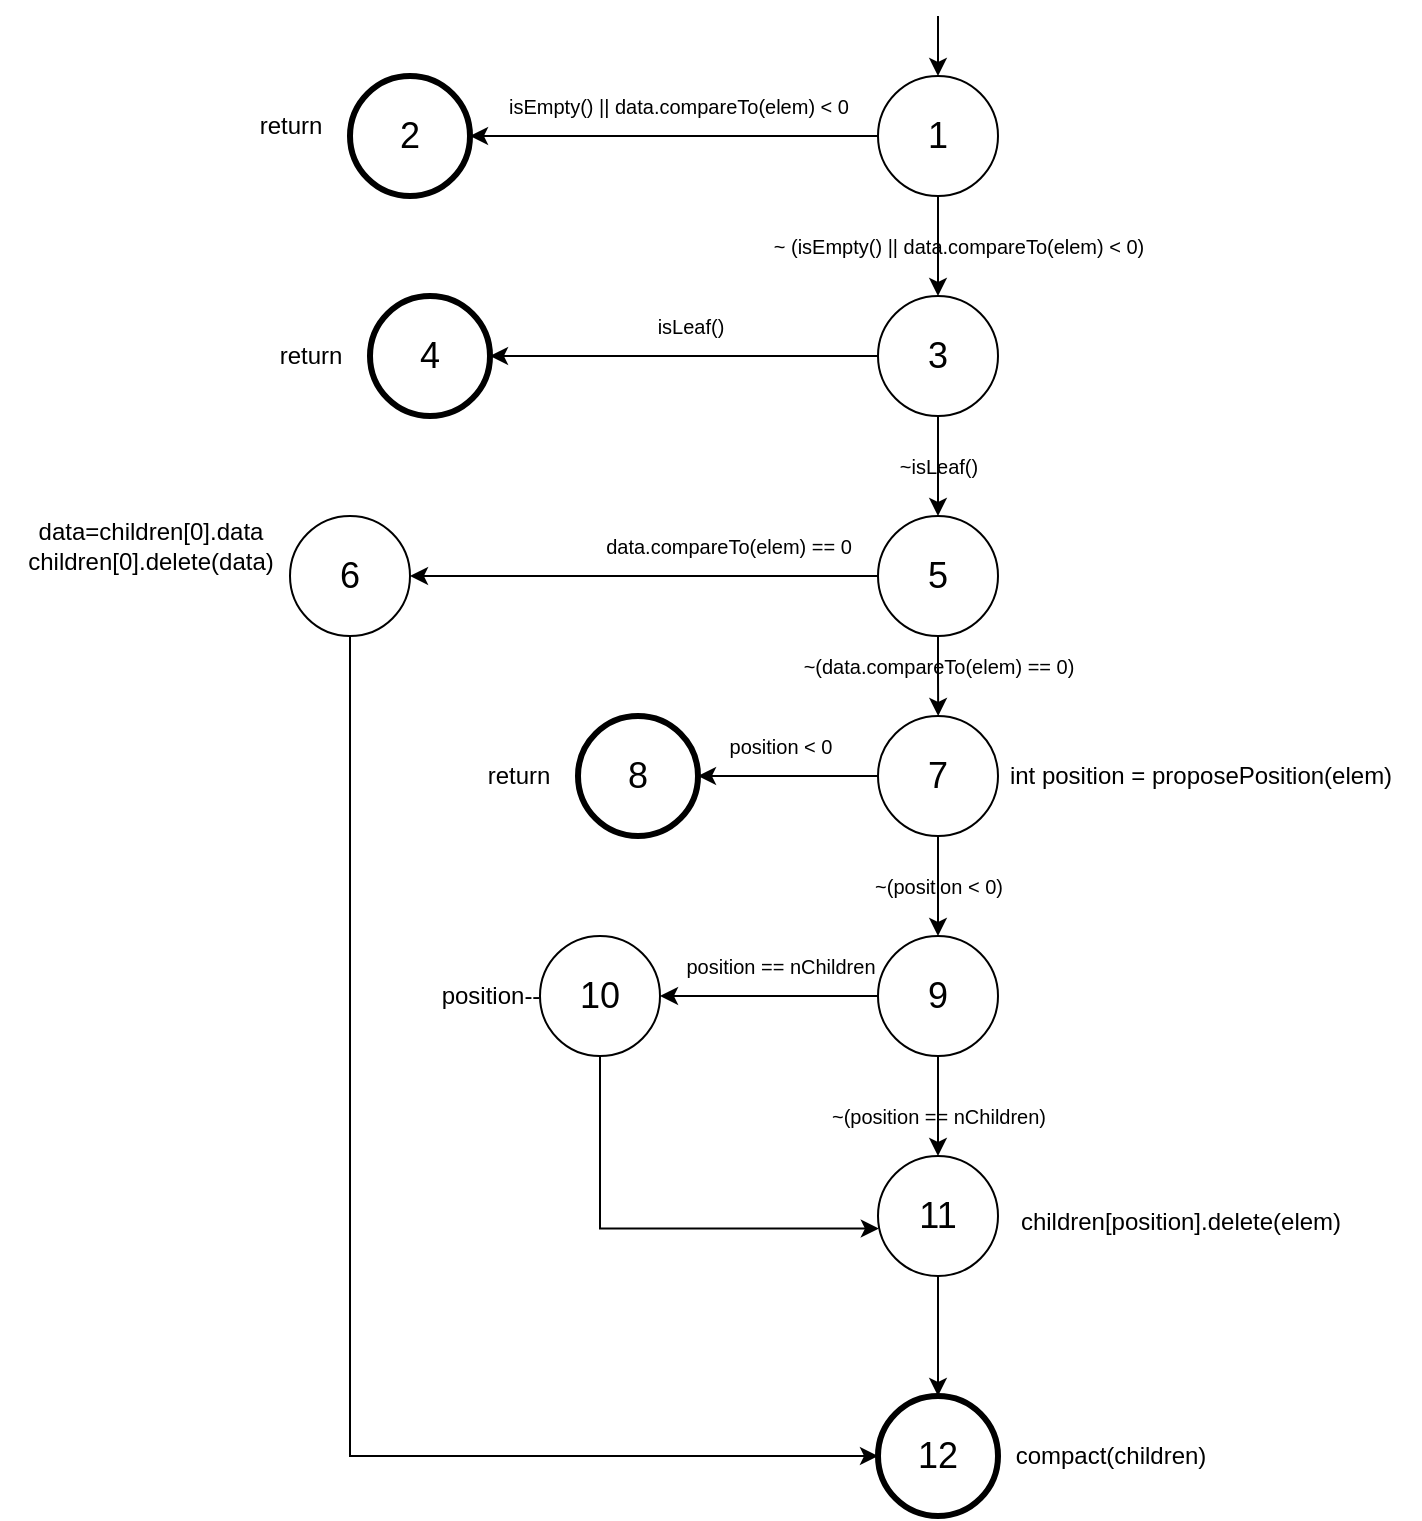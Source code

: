 <mxfile version="24.2.1" type="device">
  <diagram name="Página-1" id="wloXiehY2cg9V0MK5eM6">
    <mxGraphModel dx="472" dy="770" grid="1" gridSize="10" guides="1" tooltips="1" connect="1" arrows="1" fold="1" page="1" pageScale="1" pageWidth="827" pageHeight="1169" math="0" shadow="0">
      <root>
        <mxCell id="0" />
        <mxCell id="1" parent="0" />
        <mxCell id="k0Mtcrx5Jlp9DSkXlw2T-3" style="edgeStyle=orthogonalEdgeStyle;rounded=0;orthogonalLoop=1;jettySize=auto;html=1;exitX=0;exitY=0.5;exitDx=0;exitDy=0;entryX=1;entryY=0.5;entryDx=0;entryDy=0;" parent="1" source="k0Mtcrx5Jlp9DSkXlw2T-1" target="k0Mtcrx5Jlp9DSkXlw2T-4" edge="1">
          <mxGeometry relative="1" as="geometry">
            <mxPoint x="290" y="110.069" as="targetPoint" />
          </mxGeometry>
        </mxCell>
        <mxCell id="k0Mtcrx5Jlp9DSkXlw2T-8" style="edgeStyle=orthogonalEdgeStyle;rounded=0;orthogonalLoop=1;jettySize=auto;html=1;entryX=0.5;entryY=0;entryDx=0;entryDy=0;" parent="1" source="k0Mtcrx5Jlp9DSkXlw2T-1" target="k0Mtcrx5Jlp9DSkXlw2T-7" edge="1">
          <mxGeometry relative="1" as="geometry" />
        </mxCell>
        <mxCell id="k0Mtcrx5Jlp9DSkXlw2T-1" value="&lt;font style=&quot;font-size: 18px;&quot;&gt;1&lt;/font&gt;" style="ellipse;whiteSpace=wrap;html=1;aspect=fixed;" parent="1" vertex="1">
          <mxGeometry x="444" y="80" width="60" height="60" as="geometry" />
        </mxCell>
        <mxCell id="k0Mtcrx5Jlp9DSkXlw2T-2" value="" style="endArrow=classic;html=1;rounded=0;entryX=0.5;entryY=0;entryDx=0;entryDy=0;" parent="1" target="k0Mtcrx5Jlp9DSkXlw2T-1" edge="1">
          <mxGeometry width="50" height="50" relative="1" as="geometry">
            <mxPoint x="474" y="50" as="sourcePoint" />
            <mxPoint x="520" as="targetPoint" />
          </mxGeometry>
        </mxCell>
        <mxCell id="k0Mtcrx5Jlp9DSkXlw2T-4" value="&lt;font style=&quot;font-size: 18px;&quot;&gt;2&lt;/font&gt;" style="ellipse;whiteSpace=wrap;html=1;aspect=fixed;strokeWidth=3;" parent="1" vertex="1">
          <mxGeometry x="180" y="80" width="60" height="60" as="geometry" />
        </mxCell>
        <mxCell id="k0Mtcrx5Jlp9DSkXlw2T-5" value="isEmpty() || data.compareTo(elem) &amp;lt; 0" style="text;html=1;align=center;verticalAlign=middle;resizable=0;points=[];autosize=1;strokeColor=none;fillColor=none;fontSize=10;" parent="1" vertex="1">
          <mxGeometry x="244" y="80" width="200" height="30" as="geometry" />
        </mxCell>
        <mxCell id="k0Mtcrx5Jlp9DSkXlw2T-6" value="return" style="text;html=1;align=center;verticalAlign=middle;resizable=0;points=[];autosize=1;strokeColor=none;fillColor=none;" parent="1" vertex="1">
          <mxGeometry x="120" y="90" width="60" height="30" as="geometry" />
        </mxCell>
        <mxCell id="k0Mtcrx5Jlp9DSkXlw2T-11" style="edgeStyle=orthogonalEdgeStyle;rounded=0;orthogonalLoop=1;jettySize=auto;html=1;entryX=1;entryY=0.5;entryDx=0;entryDy=0;" parent="1" source="k0Mtcrx5Jlp9DSkXlw2T-7" target="k0Mtcrx5Jlp9DSkXlw2T-10" edge="1">
          <mxGeometry relative="1" as="geometry" />
        </mxCell>
        <mxCell id="k0Mtcrx5Jlp9DSkXlw2T-15" style="edgeStyle=orthogonalEdgeStyle;rounded=0;orthogonalLoop=1;jettySize=auto;html=1;exitX=0.5;exitY=1;exitDx=0;exitDy=0;entryX=0.5;entryY=0;entryDx=0;entryDy=0;" parent="1" source="k0Mtcrx5Jlp9DSkXlw2T-7" target="k0Mtcrx5Jlp9DSkXlw2T-14" edge="1">
          <mxGeometry relative="1" as="geometry" />
        </mxCell>
        <mxCell id="k0Mtcrx5Jlp9DSkXlw2T-7" value="&lt;div&gt;&lt;span style=&quot;font-size: 18px;&quot;&gt;3&lt;/span&gt;&lt;/div&gt;" style="ellipse;whiteSpace=wrap;html=1;aspect=fixed;" parent="1" vertex="1">
          <mxGeometry x="444" y="190" width="60" height="60" as="geometry" />
        </mxCell>
        <mxCell id="k0Mtcrx5Jlp9DSkXlw2T-9" value="~ (isEmpty() || data.compareTo(elem) &amp;lt; 0)" style="text;html=1;align=center;verticalAlign=middle;resizable=0;points=[];autosize=1;strokeColor=none;fillColor=none;fontSize=10;" parent="1" vertex="1">
          <mxGeometry x="374" y="150" width="220" height="30" as="geometry" />
        </mxCell>
        <mxCell id="k0Mtcrx5Jlp9DSkXlw2T-10" value="&lt;font style=&quot;font-size: 18px;&quot;&gt;4&lt;/font&gt;" style="ellipse;whiteSpace=wrap;html=1;aspect=fixed;strokeWidth=3;" parent="1" vertex="1">
          <mxGeometry x="190" y="190" width="60" height="60" as="geometry" />
        </mxCell>
        <mxCell id="k0Mtcrx5Jlp9DSkXlw2T-12" value="isLeaf()" style="text;html=1;align=center;verticalAlign=middle;resizable=0;points=[];autosize=1;strokeColor=none;fillColor=none;fontSize=10;" parent="1" vertex="1">
          <mxGeometry x="320" y="190" width="60" height="30" as="geometry" />
        </mxCell>
        <mxCell id="k0Mtcrx5Jlp9DSkXlw2T-13" value="return" style="text;html=1;align=center;verticalAlign=middle;resizable=0;points=[];autosize=1;strokeColor=none;fillColor=none;" parent="1" vertex="1">
          <mxGeometry x="130" y="205" width="60" height="30" as="geometry" />
        </mxCell>
        <mxCell id="k0Mtcrx5Jlp9DSkXlw2T-18" style="edgeStyle=orthogonalEdgeStyle;rounded=0;orthogonalLoop=1;jettySize=auto;html=1;exitX=0;exitY=0.5;exitDx=0;exitDy=0;entryX=1;entryY=0.5;entryDx=0;entryDy=0;" parent="1" source="k0Mtcrx5Jlp9DSkXlw2T-14" target="k0Mtcrx5Jlp9DSkXlw2T-17" edge="1">
          <mxGeometry relative="1" as="geometry" />
        </mxCell>
        <mxCell id="k0Mtcrx5Jlp9DSkXlw2T-21" style="edgeStyle=orthogonalEdgeStyle;rounded=0;orthogonalLoop=1;jettySize=auto;html=1;exitX=0.5;exitY=1;exitDx=0;exitDy=0;" parent="1" source="k0Mtcrx5Jlp9DSkXlw2T-14" edge="1">
          <mxGeometry relative="1" as="geometry">
            <mxPoint x="474.103" y="400.0" as="targetPoint" />
          </mxGeometry>
        </mxCell>
        <mxCell id="k0Mtcrx5Jlp9DSkXlw2T-14" value="&lt;div&gt;&lt;span style=&quot;font-size: 18px;&quot;&gt;5&lt;/span&gt;&lt;/div&gt;" style="ellipse;whiteSpace=wrap;html=1;aspect=fixed;" parent="1" vertex="1">
          <mxGeometry x="444" y="300" width="60" height="60" as="geometry" />
        </mxCell>
        <mxCell id="k0Mtcrx5Jlp9DSkXlw2T-16" value="~isLeaf()" style="text;html=1;align=center;verticalAlign=middle;resizable=0;points=[];autosize=1;strokeColor=none;fillColor=none;fontSize=10;" parent="1" vertex="1">
          <mxGeometry x="444" y="260" width="60" height="30" as="geometry" />
        </mxCell>
        <mxCell id="k0Mtcrx5Jlp9DSkXlw2T-51" style="edgeStyle=orthogonalEdgeStyle;rounded=0;orthogonalLoop=1;jettySize=auto;html=1;entryX=0;entryY=0.5;entryDx=0;entryDy=0;" parent="1" source="k0Mtcrx5Jlp9DSkXlw2T-17" target="k0Mtcrx5Jlp9DSkXlw2T-44" edge="1">
          <mxGeometry relative="1" as="geometry">
            <Array as="points">
              <mxPoint x="180" y="770" />
            </Array>
          </mxGeometry>
        </mxCell>
        <mxCell id="k0Mtcrx5Jlp9DSkXlw2T-17" value="&lt;div&gt;&lt;span style=&quot;font-size: 18px;&quot;&gt;6&lt;/span&gt;&lt;/div&gt;" style="ellipse;whiteSpace=wrap;html=1;aspect=fixed;" parent="1" vertex="1">
          <mxGeometry x="150" y="300" width="60" height="60" as="geometry" />
        </mxCell>
        <mxCell id="k0Mtcrx5Jlp9DSkXlw2T-19" value="data.compareTo(elem) == 0" style="text;html=1;align=center;verticalAlign=middle;resizable=0;points=[];autosize=1;strokeColor=none;fillColor=none;fontSize=10;" parent="1" vertex="1">
          <mxGeometry x="294" y="300" width="150" height="30" as="geometry" />
        </mxCell>
        <mxCell id="k0Mtcrx5Jlp9DSkXlw2T-20" value="data=children[0].data&lt;div&gt;children[0].delete(data)&lt;/div&gt;" style="text;html=1;align=center;verticalAlign=middle;resizable=0;points=[];autosize=1;strokeColor=none;fillColor=none;" parent="1" vertex="1">
          <mxGeometry x="5" y="295" width="150" height="40" as="geometry" />
        </mxCell>
        <mxCell id="k0Mtcrx5Jlp9DSkXlw2T-26" style="edgeStyle=orthogonalEdgeStyle;rounded=0;orthogonalLoop=1;jettySize=auto;html=1;entryX=1;entryY=0.5;entryDx=0;entryDy=0;" parent="1" source="k0Mtcrx5Jlp9DSkXlw2T-22" target="k0Mtcrx5Jlp9DSkXlw2T-25" edge="1">
          <mxGeometry relative="1" as="geometry" />
        </mxCell>
        <mxCell id="k0Mtcrx5Jlp9DSkXlw2T-30" style="edgeStyle=orthogonalEdgeStyle;rounded=0;orthogonalLoop=1;jettySize=auto;html=1;exitX=0.5;exitY=1;exitDx=0;exitDy=0;entryX=0.5;entryY=0;entryDx=0;entryDy=0;" parent="1" source="k0Mtcrx5Jlp9DSkXlw2T-22" target="k0Mtcrx5Jlp9DSkXlw2T-29" edge="1">
          <mxGeometry relative="1" as="geometry" />
        </mxCell>
        <mxCell id="k0Mtcrx5Jlp9DSkXlw2T-22" value="&lt;div&gt;&lt;span style=&quot;font-size: 18px;&quot;&gt;7&lt;/span&gt;&lt;/div&gt;" style="ellipse;whiteSpace=wrap;html=1;aspect=fixed;" parent="1" vertex="1">
          <mxGeometry x="444" y="400" width="60" height="60" as="geometry" />
        </mxCell>
        <mxCell id="k0Mtcrx5Jlp9DSkXlw2T-23" value="~(data.compareTo(elem) == 0)" style="text;html=1;align=center;verticalAlign=middle;resizable=0;points=[];autosize=1;strokeColor=none;fillColor=none;fontSize=10;" parent="1" vertex="1">
          <mxGeometry x="389" y="360" width="170" height="30" as="geometry" />
        </mxCell>
        <mxCell id="k0Mtcrx5Jlp9DSkXlw2T-24" value="int position = proposePosition(elem)" style="text;html=1;align=center;verticalAlign=middle;resizable=0;points=[];autosize=1;strokeColor=none;fillColor=none;fontSize=12;" parent="1" vertex="1">
          <mxGeometry x="495" y="415" width="220" height="30" as="geometry" />
        </mxCell>
        <mxCell id="k0Mtcrx5Jlp9DSkXlw2T-25" value="&lt;div&gt;&lt;span style=&quot;font-size: 18px;&quot;&gt;8&lt;/span&gt;&lt;/div&gt;" style="ellipse;whiteSpace=wrap;html=1;aspect=fixed;strokeWidth=3;" parent="1" vertex="1">
          <mxGeometry x="294" y="400" width="60" height="60" as="geometry" />
        </mxCell>
        <mxCell id="k0Mtcrx5Jlp9DSkXlw2T-27" value="position &amp;lt; 0" style="text;html=1;align=center;verticalAlign=middle;resizable=0;points=[];autosize=1;strokeColor=none;fillColor=none;fontSize=10;" parent="1" vertex="1">
          <mxGeometry x="355" y="400" width="80" height="30" as="geometry" />
        </mxCell>
        <mxCell id="k0Mtcrx5Jlp9DSkXlw2T-28" value="return" style="text;html=1;align=center;verticalAlign=middle;resizable=0;points=[];autosize=1;strokeColor=none;fillColor=none;" parent="1" vertex="1">
          <mxGeometry x="234" y="415" width="60" height="30" as="geometry" />
        </mxCell>
        <mxCell id="k0Mtcrx5Jlp9DSkXlw2T-34" style="edgeStyle=orthogonalEdgeStyle;rounded=0;orthogonalLoop=1;jettySize=auto;html=1;" parent="1" source="k0Mtcrx5Jlp9DSkXlw2T-29" target="k0Mtcrx5Jlp9DSkXlw2T-33" edge="1">
          <mxGeometry relative="1" as="geometry" />
        </mxCell>
        <mxCell id="k0Mtcrx5Jlp9DSkXlw2T-38" style="edgeStyle=orthogonalEdgeStyle;rounded=0;orthogonalLoop=1;jettySize=auto;html=1;entryX=0.5;entryY=0;entryDx=0;entryDy=0;" parent="1" source="k0Mtcrx5Jlp9DSkXlw2T-29" target="k0Mtcrx5Jlp9DSkXlw2T-37" edge="1">
          <mxGeometry relative="1" as="geometry" />
        </mxCell>
        <mxCell id="k0Mtcrx5Jlp9DSkXlw2T-29" value="&lt;span style=&quot;font-size: 18px;&quot;&gt;9&lt;/span&gt;" style="ellipse;whiteSpace=wrap;html=1;aspect=fixed;" parent="1" vertex="1">
          <mxGeometry x="444" y="510" width="60" height="60" as="geometry" />
        </mxCell>
        <mxCell id="k0Mtcrx5Jlp9DSkXlw2T-31" value="~(position &amp;lt; 0)" style="text;html=1;align=center;verticalAlign=middle;resizable=0;points=[];autosize=1;strokeColor=none;fillColor=none;fontSize=10;" parent="1" vertex="1">
          <mxGeometry x="429" y="470" width="90" height="30" as="geometry" />
        </mxCell>
        <mxCell id="k0Mtcrx5Jlp9DSkXlw2T-33" value="&lt;span style=&quot;font-size: 18px;&quot;&gt;10&lt;/span&gt;" style="ellipse;whiteSpace=wrap;html=1;aspect=fixed;" parent="1" vertex="1">
          <mxGeometry x="275" y="510" width="60" height="60" as="geometry" />
        </mxCell>
        <mxCell id="k0Mtcrx5Jlp9DSkXlw2T-35" value="position == nChildren" style="text;html=1;align=center;verticalAlign=middle;resizable=0;points=[];autosize=1;strokeColor=none;fillColor=none;fontSize=10;" parent="1" vertex="1">
          <mxGeometry x="335" y="510" width="120" height="30" as="geometry" />
        </mxCell>
        <mxCell id="k0Mtcrx5Jlp9DSkXlw2T-36" value="position--" style="text;html=1;align=center;verticalAlign=middle;resizable=0;points=[];autosize=1;strokeColor=none;fillColor=none;" parent="1" vertex="1">
          <mxGeometry x="210" y="525" width="80" height="30" as="geometry" />
        </mxCell>
        <mxCell id="k0Mtcrx5Jlp9DSkXlw2T-45" style="edgeStyle=orthogonalEdgeStyle;rounded=0;orthogonalLoop=1;jettySize=auto;html=1;exitX=0.5;exitY=1;exitDx=0;exitDy=0;entryX=0.5;entryY=0;entryDx=0;entryDy=0;" parent="1" source="k0Mtcrx5Jlp9DSkXlw2T-37" target="k0Mtcrx5Jlp9DSkXlw2T-44" edge="1">
          <mxGeometry relative="1" as="geometry" />
        </mxCell>
        <mxCell id="k0Mtcrx5Jlp9DSkXlw2T-37" value="&lt;span style=&quot;font-size: 18px;&quot;&gt;11&lt;/span&gt;" style="ellipse;whiteSpace=wrap;html=1;aspect=fixed;" parent="1" vertex="1">
          <mxGeometry x="444" y="620" width="60" height="60" as="geometry" />
        </mxCell>
        <mxCell id="k0Mtcrx5Jlp9DSkXlw2T-39" value="~(position == nChildren)" style="text;html=1;align=center;verticalAlign=middle;resizable=0;points=[];autosize=1;strokeColor=none;fillColor=none;fontSize=10;" parent="1" vertex="1">
          <mxGeometry x="404" y="585" width="140" height="30" as="geometry" />
        </mxCell>
        <mxCell id="k0Mtcrx5Jlp9DSkXlw2T-42" style="edgeStyle=orthogonalEdgeStyle;rounded=0;orthogonalLoop=1;jettySize=auto;html=1;exitX=0.5;exitY=1;exitDx=0;exitDy=0;entryX=0.007;entryY=0.605;entryDx=0;entryDy=0;entryPerimeter=0;" parent="1" source="k0Mtcrx5Jlp9DSkXlw2T-33" target="k0Mtcrx5Jlp9DSkXlw2T-37" edge="1">
          <mxGeometry relative="1" as="geometry" />
        </mxCell>
        <mxCell id="k0Mtcrx5Jlp9DSkXlw2T-43" value="children[position].delete(elem)" style="text;html=1;align=center;verticalAlign=middle;resizable=0;points=[];autosize=1;strokeColor=none;fillColor=none;" parent="1" vertex="1">
          <mxGeometry x="500" y="638" width="190" height="30" as="geometry" />
        </mxCell>
        <mxCell id="k0Mtcrx5Jlp9DSkXlw2T-44" value="&lt;span style=&quot;font-size: 18px;&quot;&gt;12&lt;/span&gt;" style="ellipse;whiteSpace=wrap;html=1;aspect=fixed;strokeWidth=3;" parent="1" vertex="1">
          <mxGeometry x="444" y="740" width="60" height="60" as="geometry" />
        </mxCell>
        <mxCell id="k0Mtcrx5Jlp9DSkXlw2T-47" value="compact(children)" style="text;html=1;align=center;verticalAlign=middle;resizable=0;points=[];autosize=1;strokeColor=none;fillColor=none;" parent="1" vertex="1">
          <mxGeometry x="500" y="755" width="120" height="30" as="geometry" />
        </mxCell>
      </root>
    </mxGraphModel>
  </diagram>
</mxfile>
